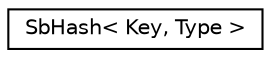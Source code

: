 digraph "Graphical Class Hierarchy"
{
 // LATEX_PDF_SIZE
  edge [fontname="Helvetica",fontsize="10",labelfontname="Helvetica",labelfontsize="10"];
  node [fontname="Helvetica",fontsize="10",shape=record];
  rankdir="LR";
  Node0 [label="SbHash\< Key, Type \>",height=0.2,width=0.4,color="black", fillcolor="white", style="filled",URL="$classSbHash.html",tooltip=" "];
}

